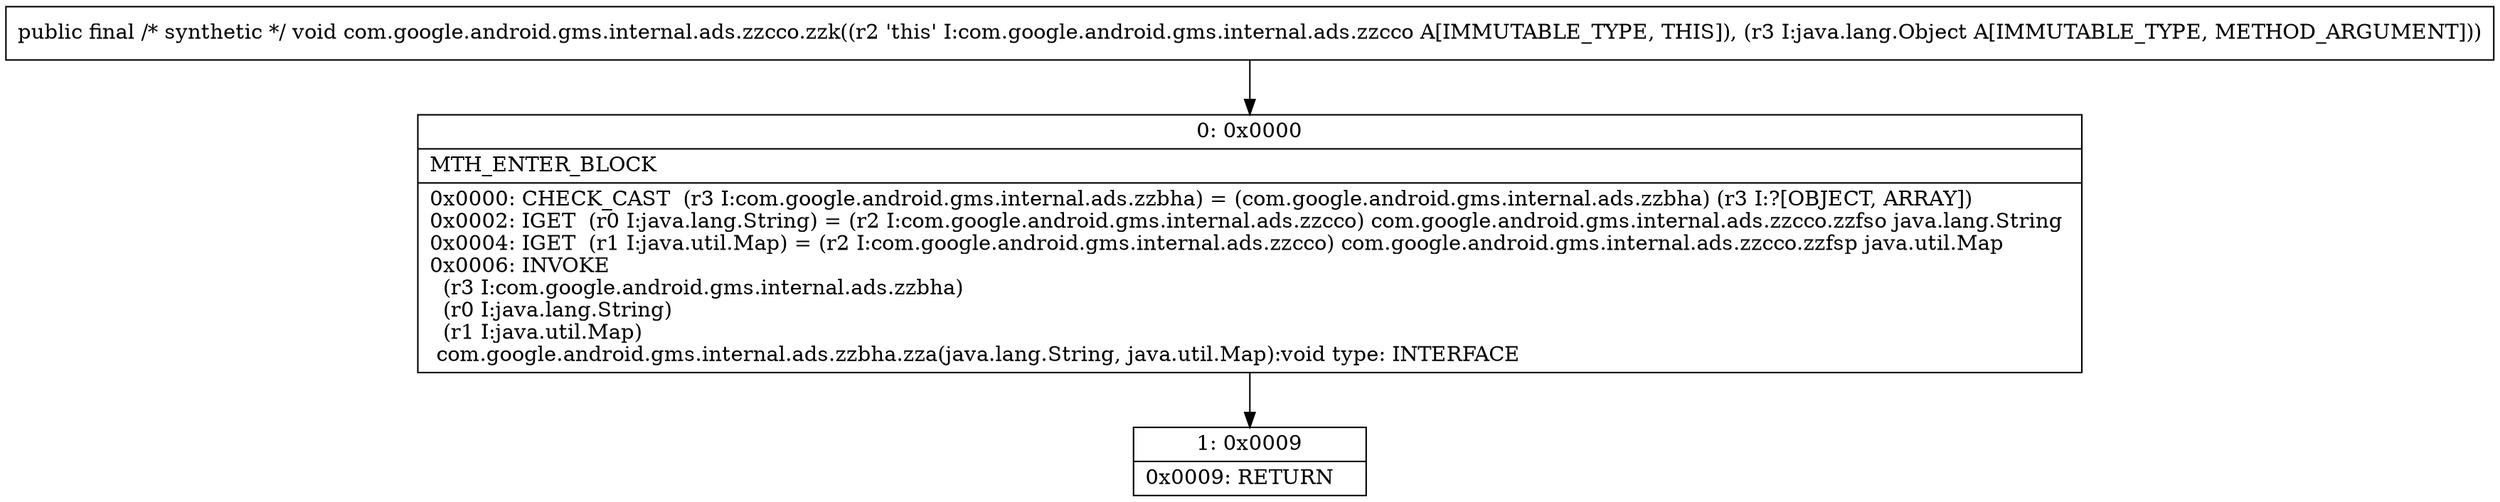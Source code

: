 digraph "CFG forcom.google.android.gms.internal.ads.zzcco.zzk(Ljava\/lang\/Object;)V" {
Node_0 [shape=record,label="{0\:\ 0x0000|MTH_ENTER_BLOCK\l|0x0000: CHECK_CAST  (r3 I:com.google.android.gms.internal.ads.zzbha) = (com.google.android.gms.internal.ads.zzbha) (r3 I:?[OBJECT, ARRAY]) \l0x0002: IGET  (r0 I:java.lang.String) = (r2 I:com.google.android.gms.internal.ads.zzcco) com.google.android.gms.internal.ads.zzcco.zzfso java.lang.String \l0x0004: IGET  (r1 I:java.util.Map) = (r2 I:com.google.android.gms.internal.ads.zzcco) com.google.android.gms.internal.ads.zzcco.zzfsp java.util.Map \l0x0006: INVOKE  \l  (r3 I:com.google.android.gms.internal.ads.zzbha)\l  (r0 I:java.lang.String)\l  (r1 I:java.util.Map)\l com.google.android.gms.internal.ads.zzbha.zza(java.lang.String, java.util.Map):void type: INTERFACE \l}"];
Node_1 [shape=record,label="{1\:\ 0x0009|0x0009: RETURN   \l}"];
MethodNode[shape=record,label="{public final \/* synthetic *\/ void com.google.android.gms.internal.ads.zzcco.zzk((r2 'this' I:com.google.android.gms.internal.ads.zzcco A[IMMUTABLE_TYPE, THIS]), (r3 I:java.lang.Object A[IMMUTABLE_TYPE, METHOD_ARGUMENT])) }"];
MethodNode -> Node_0;
Node_0 -> Node_1;
}

